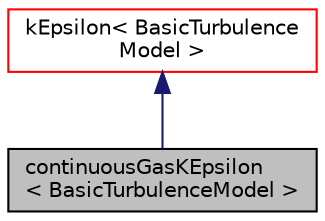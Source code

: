 digraph "continuousGasKEpsilon&lt; BasicTurbulenceModel &gt;"
{
  bgcolor="transparent";
  edge [fontname="Helvetica",fontsize="10",labelfontname="Helvetica",labelfontsize="10"];
  node [fontname="Helvetica",fontsize="10",shape=record];
  Node1 [label="continuousGasKEpsilon\l\< BasicTurbulenceModel \>",height=0.2,width=0.4,color="black", fillcolor="grey75", style="filled", fontcolor="black"];
  Node2 -> Node1 [dir="back",color="midnightblue",fontsize="10",style="solid",fontname="Helvetica"];
  Node2 [label="kEpsilon\< BasicTurbulence\lModel \>",height=0.2,width=0.4,color="red",URL="$a01250.html",tooltip="Standard k-epsilon turbulence model for incompressible and compressible flows including rapid distort..."];
}
